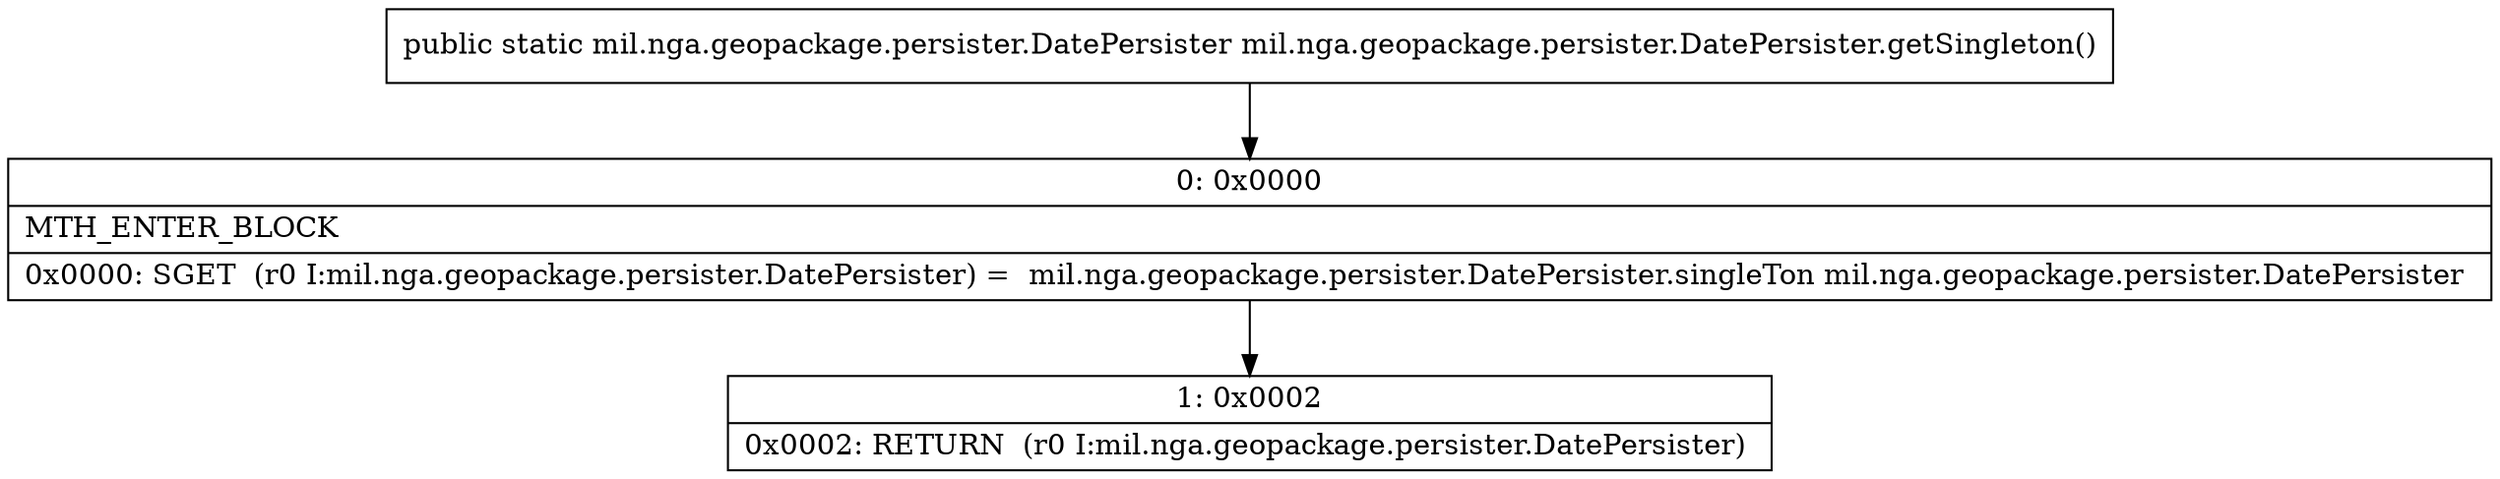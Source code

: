digraph "CFG formil.nga.geopackage.persister.DatePersister.getSingleton()Lmil\/nga\/geopackage\/persister\/DatePersister;" {
Node_0 [shape=record,label="{0\:\ 0x0000|MTH_ENTER_BLOCK\l|0x0000: SGET  (r0 I:mil.nga.geopackage.persister.DatePersister) =  mil.nga.geopackage.persister.DatePersister.singleTon mil.nga.geopackage.persister.DatePersister \l}"];
Node_1 [shape=record,label="{1\:\ 0x0002|0x0002: RETURN  (r0 I:mil.nga.geopackage.persister.DatePersister) \l}"];
MethodNode[shape=record,label="{public static mil.nga.geopackage.persister.DatePersister mil.nga.geopackage.persister.DatePersister.getSingleton() }"];
MethodNode -> Node_0;
Node_0 -> Node_1;
}

